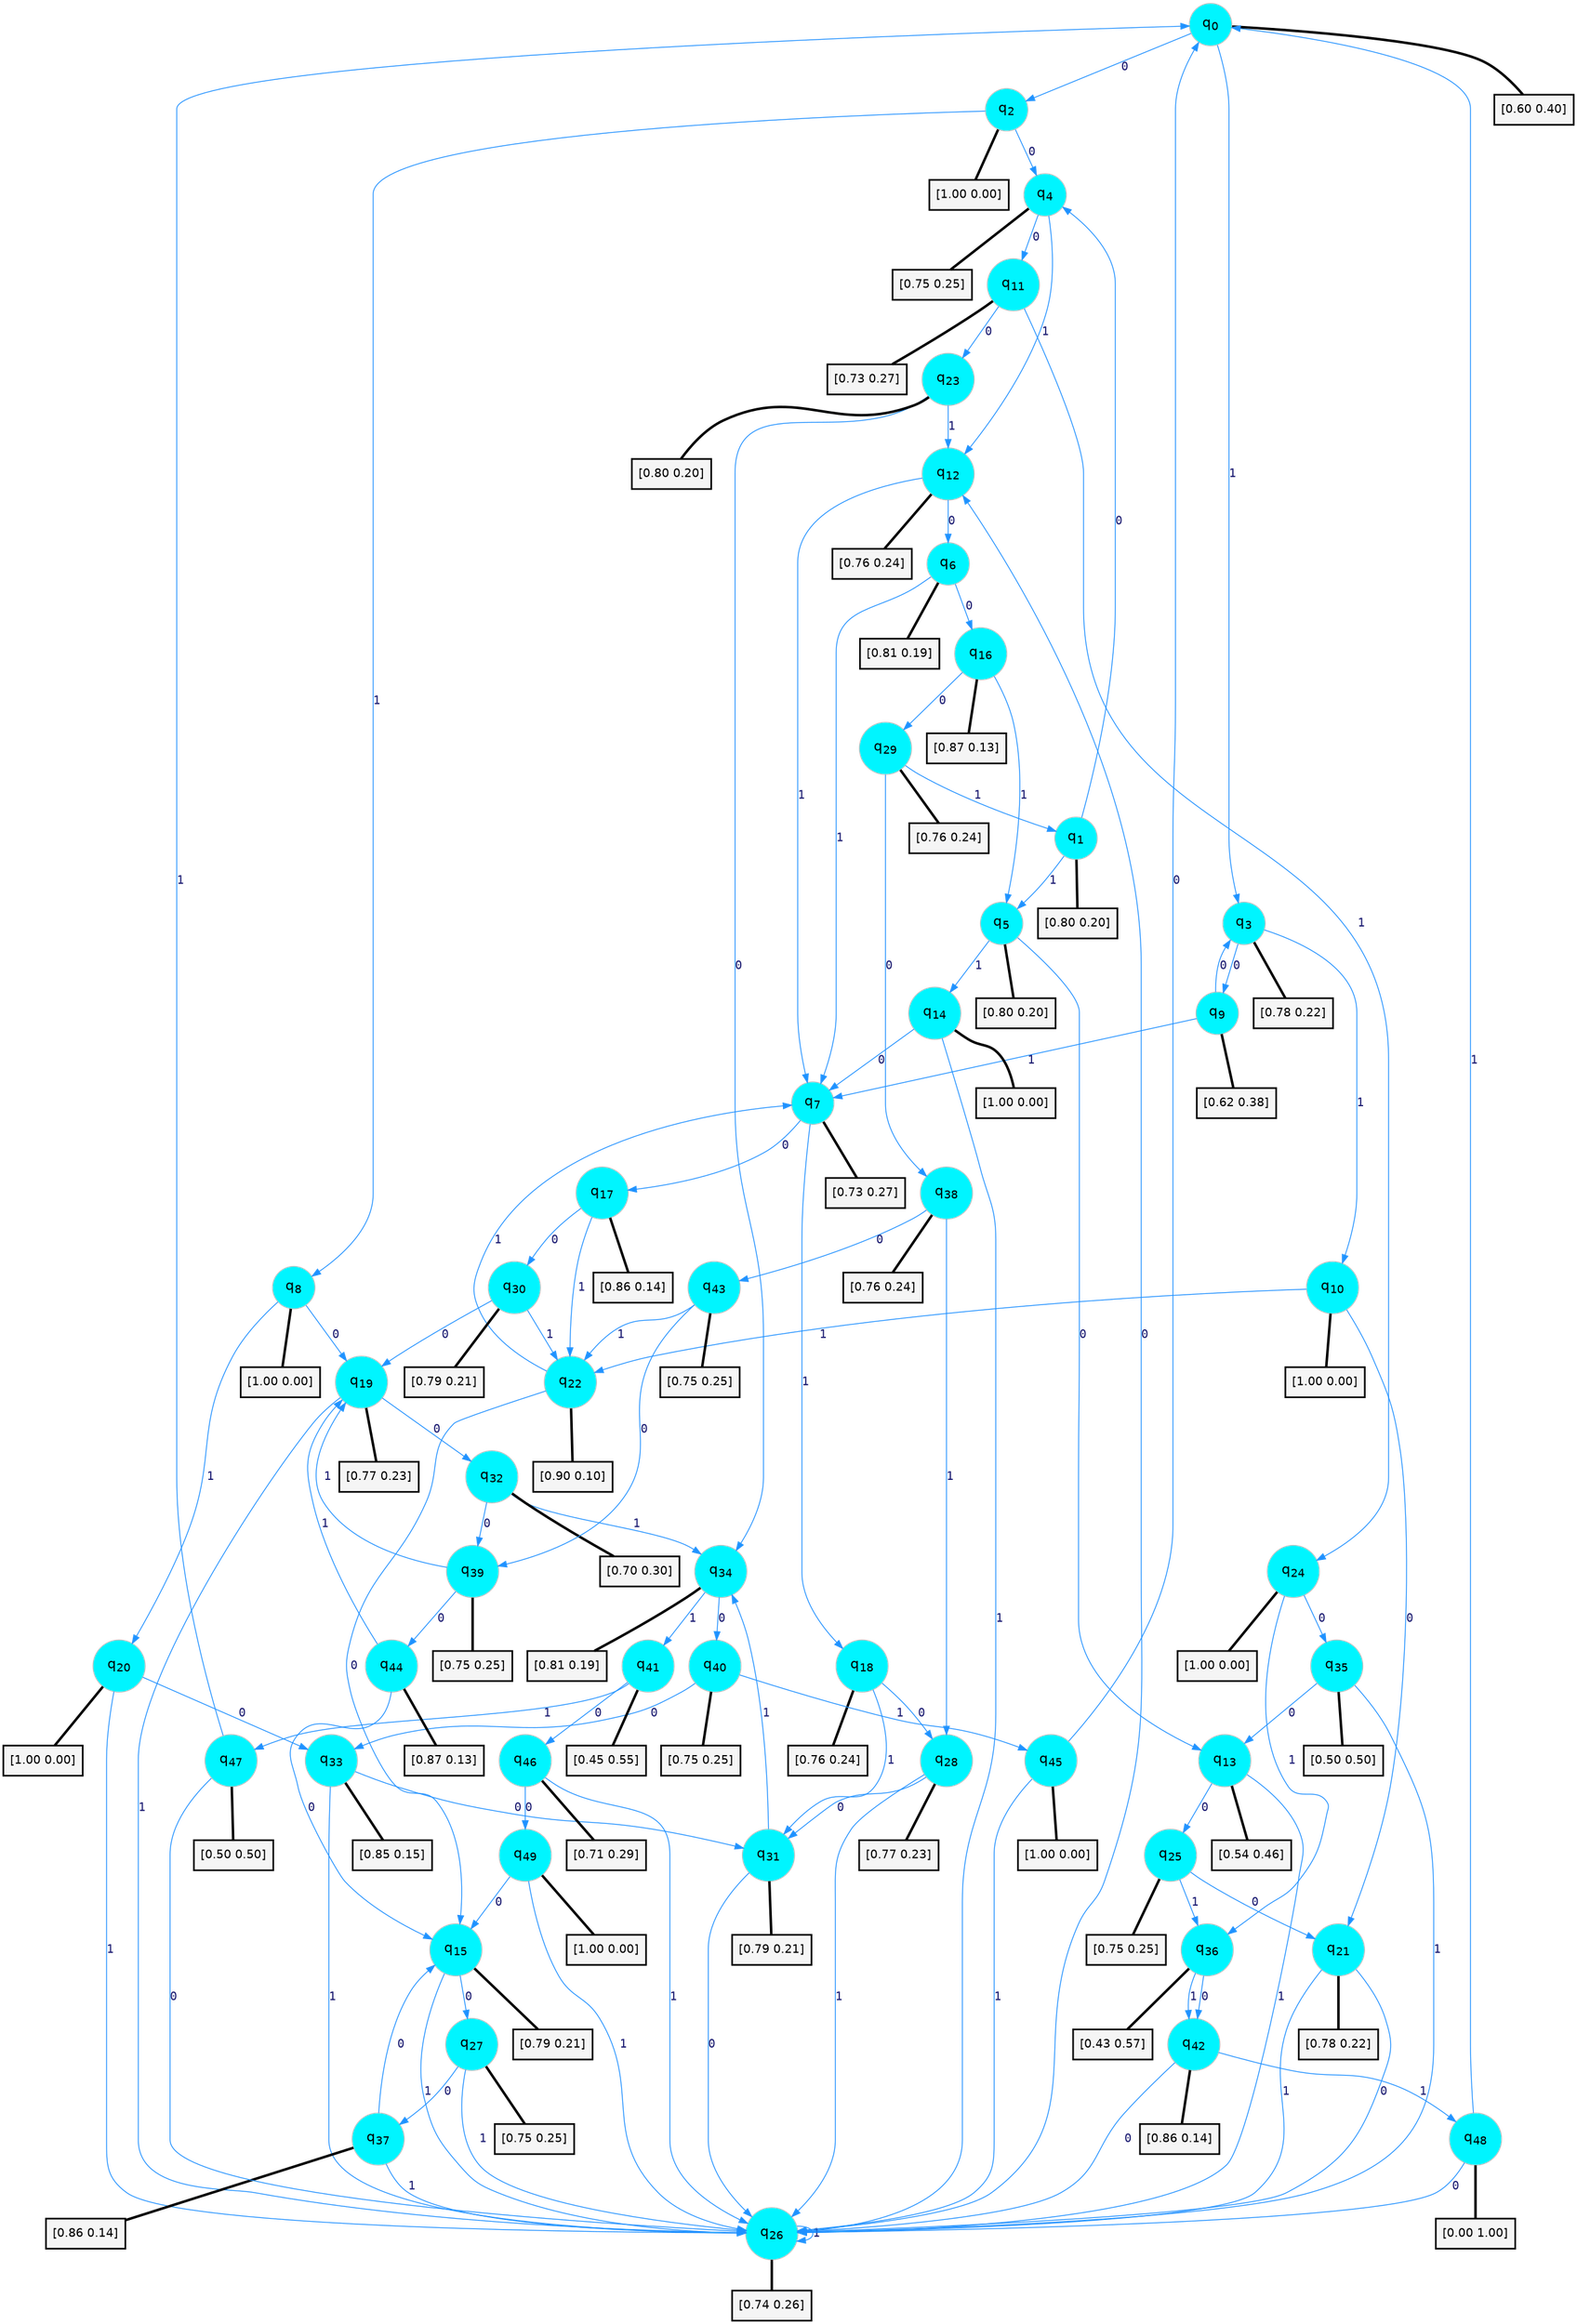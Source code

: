 digraph G {
graph [
bgcolor=transparent, dpi=300, rankdir=TD, size="40,25"];
node [
color=gray, fillcolor=turquoise1, fontcolor=black, fontname=Helvetica, fontsize=16, fontweight=bold, shape=circle, style=filled];
edge [
arrowsize=1, color=dodgerblue1, fontcolor=midnightblue, fontname=courier, fontweight=bold, penwidth=1, style=solid, weight=20];
0[label=<q<SUB>0</SUB>>];
1[label=<q<SUB>1</SUB>>];
2[label=<q<SUB>2</SUB>>];
3[label=<q<SUB>3</SUB>>];
4[label=<q<SUB>4</SUB>>];
5[label=<q<SUB>5</SUB>>];
6[label=<q<SUB>6</SUB>>];
7[label=<q<SUB>7</SUB>>];
8[label=<q<SUB>8</SUB>>];
9[label=<q<SUB>9</SUB>>];
10[label=<q<SUB>10</SUB>>];
11[label=<q<SUB>11</SUB>>];
12[label=<q<SUB>12</SUB>>];
13[label=<q<SUB>13</SUB>>];
14[label=<q<SUB>14</SUB>>];
15[label=<q<SUB>15</SUB>>];
16[label=<q<SUB>16</SUB>>];
17[label=<q<SUB>17</SUB>>];
18[label=<q<SUB>18</SUB>>];
19[label=<q<SUB>19</SUB>>];
20[label=<q<SUB>20</SUB>>];
21[label=<q<SUB>21</SUB>>];
22[label=<q<SUB>22</SUB>>];
23[label=<q<SUB>23</SUB>>];
24[label=<q<SUB>24</SUB>>];
25[label=<q<SUB>25</SUB>>];
26[label=<q<SUB>26</SUB>>];
27[label=<q<SUB>27</SUB>>];
28[label=<q<SUB>28</SUB>>];
29[label=<q<SUB>29</SUB>>];
30[label=<q<SUB>30</SUB>>];
31[label=<q<SUB>31</SUB>>];
32[label=<q<SUB>32</SUB>>];
33[label=<q<SUB>33</SUB>>];
34[label=<q<SUB>34</SUB>>];
35[label=<q<SUB>35</SUB>>];
36[label=<q<SUB>36</SUB>>];
37[label=<q<SUB>37</SUB>>];
38[label=<q<SUB>38</SUB>>];
39[label=<q<SUB>39</SUB>>];
40[label=<q<SUB>40</SUB>>];
41[label=<q<SUB>41</SUB>>];
42[label=<q<SUB>42</SUB>>];
43[label=<q<SUB>43</SUB>>];
44[label=<q<SUB>44</SUB>>];
45[label=<q<SUB>45</SUB>>];
46[label=<q<SUB>46</SUB>>];
47[label=<q<SUB>47</SUB>>];
48[label=<q<SUB>48</SUB>>];
49[label=<q<SUB>49</SUB>>];
50[label="[0.60 0.40]", shape=box,fontcolor=black, fontname=Helvetica, fontsize=14, penwidth=2, fillcolor=whitesmoke,color=black];
51[label="[0.80 0.20]", shape=box,fontcolor=black, fontname=Helvetica, fontsize=14, penwidth=2, fillcolor=whitesmoke,color=black];
52[label="[1.00 0.00]", shape=box,fontcolor=black, fontname=Helvetica, fontsize=14, penwidth=2, fillcolor=whitesmoke,color=black];
53[label="[0.78 0.22]", shape=box,fontcolor=black, fontname=Helvetica, fontsize=14, penwidth=2, fillcolor=whitesmoke,color=black];
54[label="[0.75 0.25]", shape=box,fontcolor=black, fontname=Helvetica, fontsize=14, penwidth=2, fillcolor=whitesmoke,color=black];
55[label="[0.80 0.20]", shape=box,fontcolor=black, fontname=Helvetica, fontsize=14, penwidth=2, fillcolor=whitesmoke,color=black];
56[label="[0.81 0.19]", shape=box,fontcolor=black, fontname=Helvetica, fontsize=14, penwidth=2, fillcolor=whitesmoke,color=black];
57[label="[0.73 0.27]", shape=box,fontcolor=black, fontname=Helvetica, fontsize=14, penwidth=2, fillcolor=whitesmoke,color=black];
58[label="[1.00 0.00]", shape=box,fontcolor=black, fontname=Helvetica, fontsize=14, penwidth=2, fillcolor=whitesmoke,color=black];
59[label="[0.62 0.38]", shape=box,fontcolor=black, fontname=Helvetica, fontsize=14, penwidth=2, fillcolor=whitesmoke,color=black];
60[label="[1.00 0.00]", shape=box,fontcolor=black, fontname=Helvetica, fontsize=14, penwidth=2, fillcolor=whitesmoke,color=black];
61[label="[0.73 0.27]", shape=box,fontcolor=black, fontname=Helvetica, fontsize=14, penwidth=2, fillcolor=whitesmoke,color=black];
62[label="[0.76 0.24]", shape=box,fontcolor=black, fontname=Helvetica, fontsize=14, penwidth=2, fillcolor=whitesmoke,color=black];
63[label="[0.54 0.46]", shape=box,fontcolor=black, fontname=Helvetica, fontsize=14, penwidth=2, fillcolor=whitesmoke,color=black];
64[label="[1.00 0.00]", shape=box,fontcolor=black, fontname=Helvetica, fontsize=14, penwidth=2, fillcolor=whitesmoke,color=black];
65[label="[0.79 0.21]", shape=box,fontcolor=black, fontname=Helvetica, fontsize=14, penwidth=2, fillcolor=whitesmoke,color=black];
66[label="[0.87 0.13]", shape=box,fontcolor=black, fontname=Helvetica, fontsize=14, penwidth=2, fillcolor=whitesmoke,color=black];
67[label="[0.86 0.14]", shape=box,fontcolor=black, fontname=Helvetica, fontsize=14, penwidth=2, fillcolor=whitesmoke,color=black];
68[label="[0.76 0.24]", shape=box,fontcolor=black, fontname=Helvetica, fontsize=14, penwidth=2, fillcolor=whitesmoke,color=black];
69[label="[0.77 0.23]", shape=box,fontcolor=black, fontname=Helvetica, fontsize=14, penwidth=2, fillcolor=whitesmoke,color=black];
70[label="[1.00 0.00]", shape=box,fontcolor=black, fontname=Helvetica, fontsize=14, penwidth=2, fillcolor=whitesmoke,color=black];
71[label="[0.78 0.22]", shape=box,fontcolor=black, fontname=Helvetica, fontsize=14, penwidth=2, fillcolor=whitesmoke,color=black];
72[label="[0.90 0.10]", shape=box,fontcolor=black, fontname=Helvetica, fontsize=14, penwidth=2, fillcolor=whitesmoke,color=black];
73[label="[0.80 0.20]", shape=box,fontcolor=black, fontname=Helvetica, fontsize=14, penwidth=2, fillcolor=whitesmoke,color=black];
74[label="[1.00 0.00]", shape=box,fontcolor=black, fontname=Helvetica, fontsize=14, penwidth=2, fillcolor=whitesmoke,color=black];
75[label="[0.75 0.25]", shape=box,fontcolor=black, fontname=Helvetica, fontsize=14, penwidth=2, fillcolor=whitesmoke,color=black];
76[label="[0.74 0.26]", shape=box,fontcolor=black, fontname=Helvetica, fontsize=14, penwidth=2, fillcolor=whitesmoke,color=black];
77[label="[0.75 0.25]", shape=box,fontcolor=black, fontname=Helvetica, fontsize=14, penwidth=2, fillcolor=whitesmoke,color=black];
78[label="[0.77 0.23]", shape=box,fontcolor=black, fontname=Helvetica, fontsize=14, penwidth=2, fillcolor=whitesmoke,color=black];
79[label="[0.76 0.24]", shape=box,fontcolor=black, fontname=Helvetica, fontsize=14, penwidth=2, fillcolor=whitesmoke,color=black];
80[label="[0.79 0.21]", shape=box,fontcolor=black, fontname=Helvetica, fontsize=14, penwidth=2, fillcolor=whitesmoke,color=black];
81[label="[0.79 0.21]", shape=box,fontcolor=black, fontname=Helvetica, fontsize=14, penwidth=2, fillcolor=whitesmoke,color=black];
82[label="[0.70 0.30]", shape=box,fontcolor=black, fontname=Helvetica, fontsize=14, penwidth=2, fillcolor=whitesmoke,color=black];
83[label="[0.85 0.15]", shape=box,fontcolor=black, fontname=Helvetica, fontsize=14, penwidth=2, fillcolor=whitesmoke,color=black];
84[label="[0.81 0.19]", shape=box,fontcolor=black, fontname=Helvetica, fontsize=14, penwidth=2, fillcolor=whitesmoke,color=black];
85[label="[0.50 0.50]", shape=box,fontcolor=black, fontname=Helvetica, fontsize=14, penwidth=2, fillcolor=whitesmoke,color=black];
86[label="[0.43 0.57]", shape=box,fontcolor=black, fontname=Helvetica, fontsize=14, penwidth=2, fillcolor=whitesmoke,color=black];
87[label="[0.86 0.14]", shape=box,fontcolor=black, fontname=Helvetica, fontsize=14, penwidth=2, fillcolor=whitesmoke,color=black];
88[label="[0.76 0.24]", shape=box,fontcolor=black, fontname=Helvetica, fontsize=14, penwidth=2, fillcolor=whitesmoke,color=black];
89[label="[0.75 0.25]", shape=box,fontcolor=black, fontname=Helvetica, fontsize=14, penwidth=2, fillcolor=whitesmoke,color=black];
90[label="[0.75 0.25]", shape=box,fontcolor=black, fontname=Helvetica, fontsize=14, penwidth=2, fillcolor=whitesmoke,color=black];
91[label="[0.45 0.55]", shape=box,fontcolor=black, fontname=Helvetica, fontsize=14, penwidth=2, fillcolor=whitesmoke,color=black];
92[label="[0.86 0.14]", shape=box,fontcolor=black, fontname=Helvetica, fontsize=14, penwidth=2, fillcolor=whitesmoke,color=black];
93[label="[0.75 0.25]", shape=box,fontcolor=black, fontname=Helvetica, fontsize=14, penwidth=2, fillcolor=whitesmoke,color=black];
94[label="[0.87 0.13]", shape=box,fontcolor=black, fontname=Helvetica, fontsize=14, penwidth=2, fillcolor=whitesmoke,color=black];
95[label="[1.00 0.00]", shape=box,fontcolor=black, fontname=Helvetica, fontsize=14, penwidth=2, fillcolor=whitesmoke,color=black];
96[label="[0.71 0.29]", shape=box,fontcolor=black, fontname=Helvetica, fontsize=14, penwidth=2, fillcolor=whitesmoke,color=black];
97[label="[0.50 0.50]", shape=box,fontcolor=black, fontname=Helvetica, fontsize=14, penwidth=2, fillcolor=whitesmoke,color=black];
98[label="[0.00 1.00]", shape=box,fontcolor=black, fontname=Helvetica, fontsize=14, penwidth=2, fillcolor=whitesmoke,color=black];
99[label="[1.00 0.00]", shape=box,fontcolor=black, fontname=Helvetica, fontsize=14, penwidth=2, fillcolor=whitesmoke,color=black];
0->2 [label=0];
0->3 [label=1];
0->50 [arrowhead=none, penwidth=3,color=black];
1->4 [label=0];
1->5 [label=1];
1->51 [arrowhead=none, penwidth=3,color=black];
2->4 [label=0];
2->8 [label=1];
2->52 [arrowhead=none, penwidth=3,color=black];
3->9 [label=0];
3->10 [label=1];
3->53 [arrowhead=none, penwidth=3,color=black];
4->11 [label=0];
4->12 [label=1];
4->54 [arrowhead=none, penwidth=3,color=black];
5->13 [label=0];
5->14 [label=1];
5->55 [arrowhead=none, penwidth=3,color=black];
6->16 [label=0];
6->7 [label=1];
6->56 [arrowhead=none, penwidth=3,color=black];
7->17 [label=0];
7->18 [label=1];
7->57 [arrowhead=none, penwidth=3,color=black];
8->19 [label=0];
8->20 [label=1];
8->58 [arrowhead=none, penwidth=3,color=black];
9->3 [label=0];
9->7 [label=1];
9->59 [arrowhead=none, penwidth=3,color=black];
10->21 [label=0];
10->22 [label=1];
10->60 [arrowhead=none, penwidth=3,color=black];
11->23 [label=0];
11->24 [label=1];
11->61 [arrowhead=none, penwidth=3,color=black];
12->6 [label=0];
12->7 [label=1];
12->62 [arrowhead=none, penwidth=3,color=black];
13->25 [label=0];
13->26 [label=1];
13->63 [arrowhead=none, penwidth=3,color=black];
14->7 [label=0];
14->26 [label=1];
14->64 [arrowhead=none, penwidth=3,color=black];
15->27 [label=0];
15->26 [label=1];
15->65 [arrowhead=none, penwidth=3,color=black];
16->29 [label=0];
16->5 [label=1];
16->66 [arrowhead=none, penwidth=3,color=black];
17->30 [label=0];
17->22 [label=1];
17->67 [arrowhead=none, penwidth=3,color=black];
18->28 [label=0];
18->31 [label=1];
18->68 [arrowhead=none, penwidth=3,color=black];
19->32 [label=0];
19->26 [label=1];
19->69 [arrowhead=none, penwidth=3,color=black];
20->33 [label=0];
20->26 [label=1];
20->70 [arrowhead=none, penwidth=3,color=black];
21->26 [label=0];
21->26 [label=1];
21->71 [arrowhead=none, penwidth=3,color=black];
22->15 [label=0];
22->7 [label=1];
22->72 [arrowhead=none, penwidth=3,color=black];
23->34 [label=0];
23->12 [label=1];
23->73 [arrowhead=none, penwidth=3,color=black];
24->35 [label=0];
24->36 [label=1];
24->74 [arrowhead=none, penwidth=3,color=black];
25->21 [label=0];
25->36 [label=1];
25->75 [arrowhead=none, penwidth=3,color=black];
26->12 [label=0];
26->26 [label=1];
26->76 [arrowhead=none, penwidth=3,color=black];
27->37 [label=0];
27->26 [label=1];
27->77 [arrowhead=none, penwidth=3,color=black];
28->31 [label=0];
28->26 [label=1];
28->78 [arrowhead=none, penwidth=3,color=black];
29->38 [label=0];
29->1 [label=1];
29->79 [arrowhead=none, penwidth=3,color=black];
30->19 [label=0];
30->22 [label=1];
30->80 [arrowhead=none, penwidth=3,color=black];
31->26 [label=0];
31->34 [label=1];
31->81 [arrowhead=none, penwidth=3,color=black];
32->39 [label=0];
32->34 [label=1];
32->82 [arrowhead=none, penwidth=3,color=black];
33->31 [label=0];
33->26 [label=1];
33->83 [arrowhead=none, penwidth=3,color=black];
34->40 [label=0];
34->41 [label=1];
34->84 [arrowhead=none, penwidth=3,color=black];
35->13 [label=0];
35->26 [label=1];
35->85 [arrowhead=none, penwidth=3,color=black];
36->42 [label=0];
36->42 [label=1];
36->86 [arrowhead=none, penwidth=3,color=black];
37->15 [label=0];
37->26 [label=1];
37->87 [arrowhead=none, penwidth=3,color=black];
38->43 [label=0];
38->28 [label=1];
38->88 [arrowhead=none, penwidth=3,color=black];
39->44 [label=0];
39->19 [label=1];
39->89 [arrowhead=none, penwidth=3,color=black];
40->33 [label=0];
40->45 [label=1];
40->90 [arrowhead=none, penwidth=3,color=black];
41->46 [label=0];
41->47 [label=1];
41->91 [arrowhead=none, penwidth=3,color=black];
42->26 [label=0];
42->48 [label=1];
42->92 [arrowhead=none, penwidth=3,color=black];
43->39 [label=0];
43->22 [label=1];
43->93 [arrowhead=none, penwidth=3,color=black];
44->15 [label=0];
44->19 [label=1];
44->94 [arrowhead=none, penwidth=3,color=black];
45->0 [label=0];
45->26 [label=1];
45->95 [arrowhead=none, penwidth=3,color=black];
46->49 [label=0];
46->26 [label=1];
46->96 [arrowhead=none, penwidth=3,color=black];
47->26 [label=0];
47->0 [label=1];
47->97 [arrowhead=none, penwidth=3,color=black];
48->26 [label=0];
48->0 [label=1];
48->98 [arrowhead=none, penwidth=3,color=black];
49->15 [label=0];
49->26 [label=1];
49->99 [arrowhead=none, penwidth=3,color=black];
}
